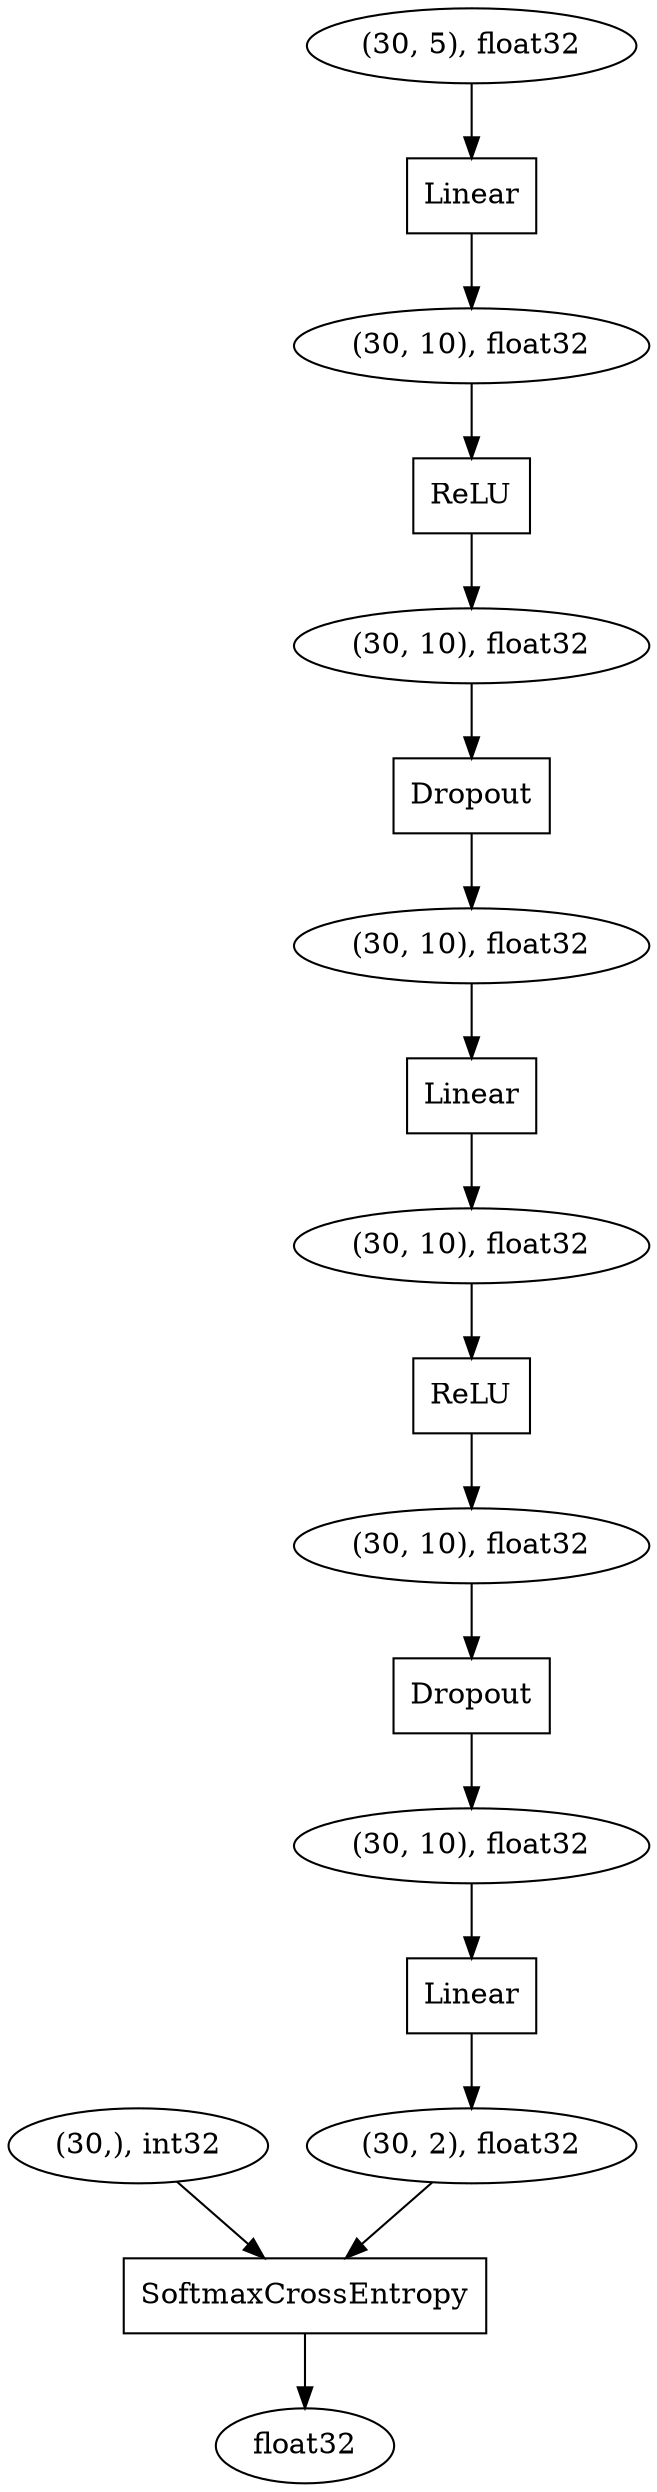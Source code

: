 digraph graphname{4442180624 [shape="box",label="Dropout"];4442180176 [shape="box",label="Linear"];4442178832 [shape="box",label="ReLU"];4442243344 [shape="box",label="SoftmaxCrossEntropy"];4442178704 [shape="box",label="Dropout"];4441971792 [shape="box",label="Linear"];4442180304 [shape="box",label="ReLU"];4442179024 [shape="oval",label="(30, 10), float32"];4442179536 [shape="oval",label="(30, 10), float32"];4442244368 [shape="oval",label="float32"];4442178064 [shape="oval",label="(30, 5), float32"];4442178192 [shape="box",label="Linear"];4442180496 [shape="oval",label="(30, 10), float32"];4442179984 [shape="oval",label="(30, 10), float32"];4442181520 [shape="oval",label="(30, 2), float32"];4442178512 [shape="oval",label="(30, 10), float32"];4442181072 [shape="oval",label="(30, 10), float32"];4442178128 [shape="oval",label="(30,), int32"];4442178704 -> 4442179536;4442181520 -> 4442243344;4442179984 -> 4442180304;4442178512 -> 4442178832;4442178128 -> 4442243344;4442179024 -> 4442178704;4442243344 -> 4442244368;4442180176 -> 4442181520;4442178832 -> 4442179024;4442180496 -> 4442180624;4442180304 -> 4442180496;4442179536 -> 4441971792;4442180624 -> 4442181072;4442178192 -> 4442178512;4441971792 -> 4442179984;4442181072 -> 4442180176;4442178064 -> 4442178192;}